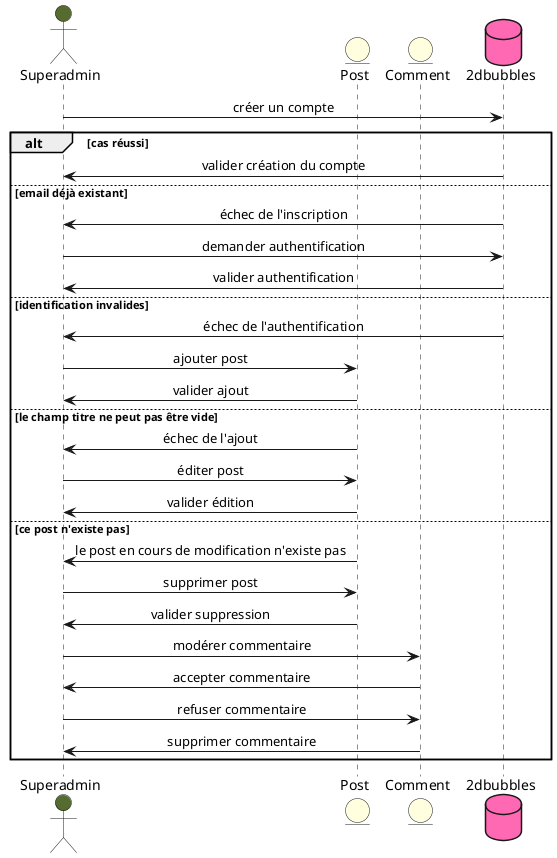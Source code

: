 @startuml UserSuperadminSequence

skinparam responseMessageBelowArrow true
skinparam SequenceMessageAlignment center

actor Superadmin as Superadmin #DarkOliveGreen

entity Post as Post #LightYellow
entity Comment as Comment #LightYellow

database 2dbubbles as 2dbubbles #HotPink

Superadmin -> 2dbubbles: créer un compte
alt cas réussi
2dbubbles-> Superadmin: valider création du compte
else email déjà existant 
2dbubbles-> Superadmin: échec de l'inscription

Superadmin -> 2dbubbles: demander authentification 
2dbubbles-> Superadmin: valider authentification 
else identification invalides
2dbubbles-> Superadmin: échec de l'authentification

Superadmin -> Post: ajouter post
Post -> Superadmin: valider ajout
else le champ titre ne peut pas être vide
Post -> Superadmin: échec de l'ajout

Superadmin -> Post: éditer post
Post -> Superadmin: valider édition
else ce post n'existe pas
Post -> Superadmin: le post en cours de modification n'existe pas

Superadmin -> Post: supprimer post
Post -> Superadmin: valider suppression

Superadmin -> Comment: modérer commentaire
Comment -> Superadmin: accepter commentaire
Superadmin  -> Comment: refuser commentaire
Comment -> Superadmin: supprimer commentaire

end
@enduml